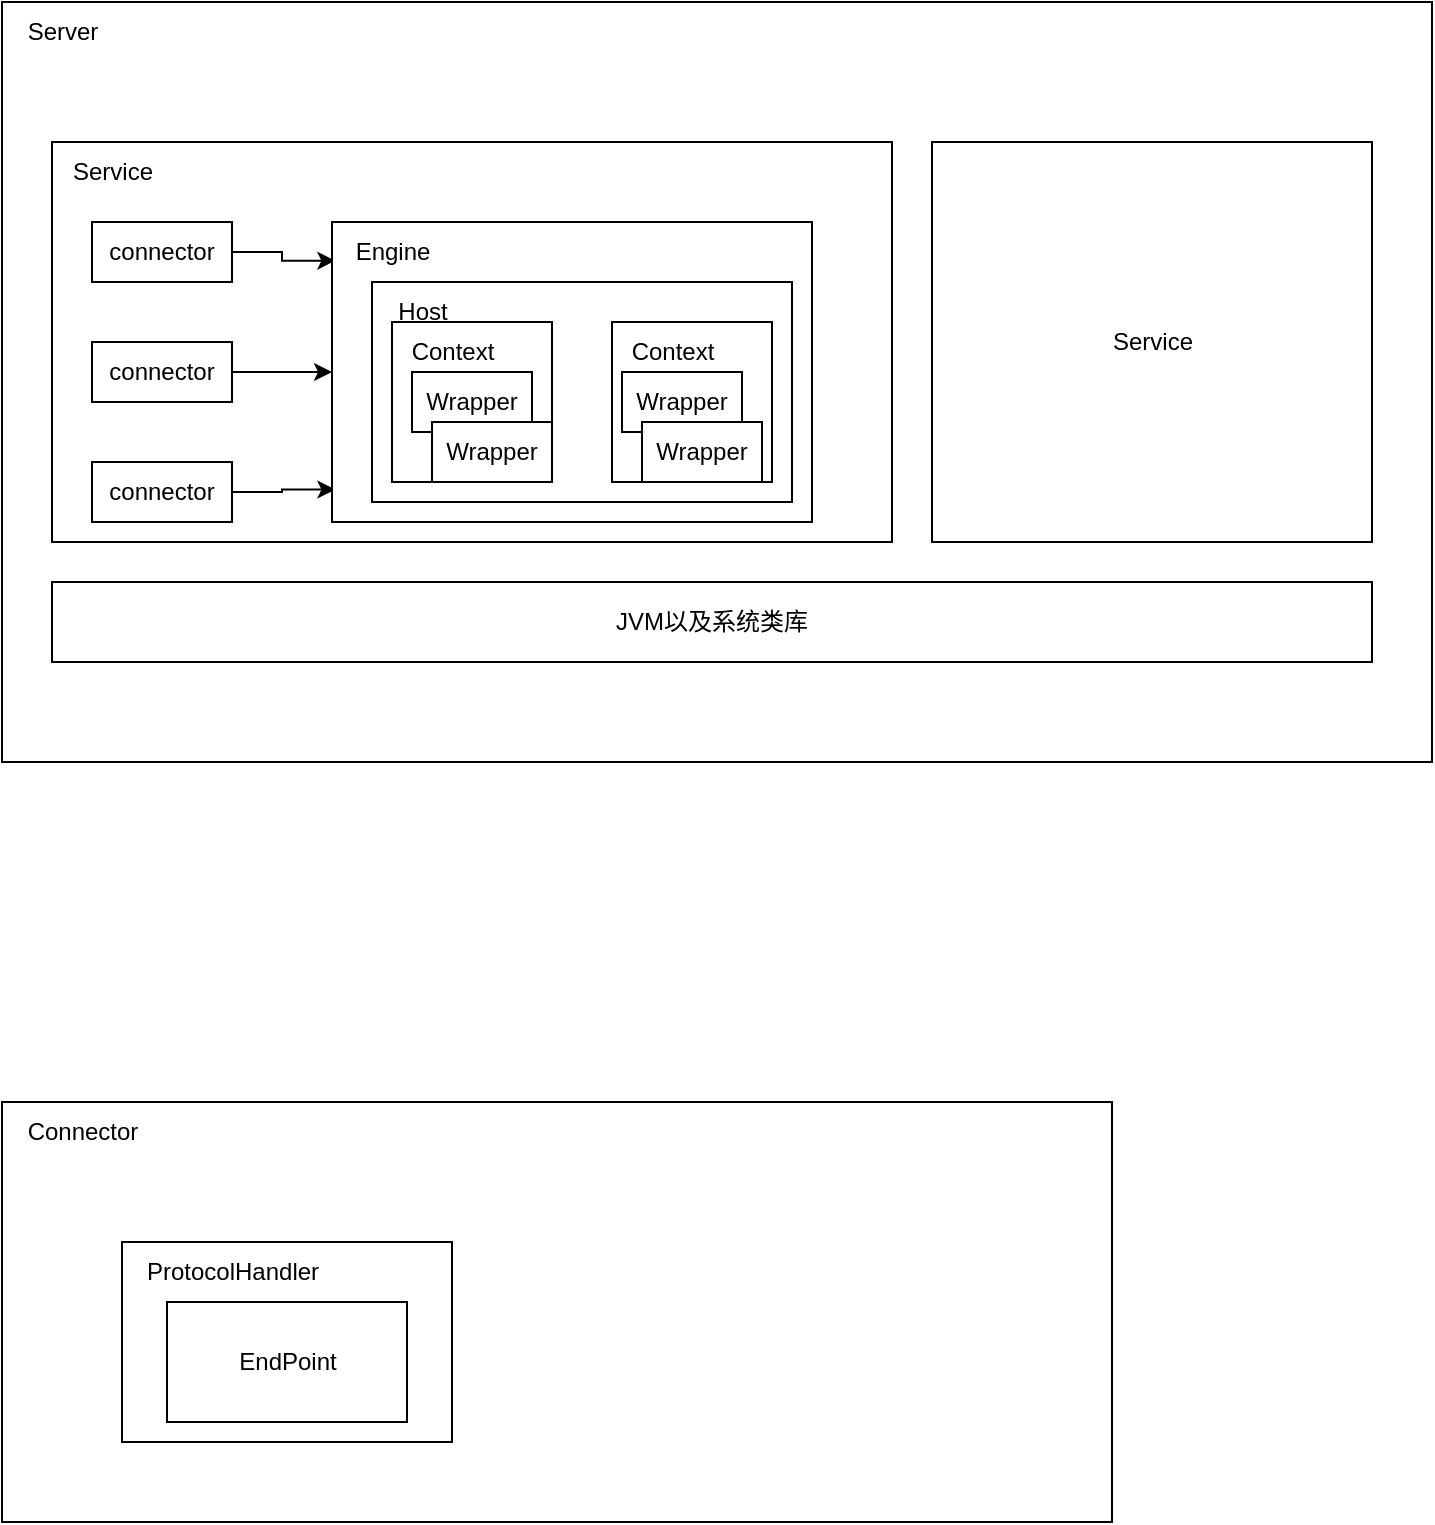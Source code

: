 <mxfile version="22.1.2" type="device" pages="2">
  <diagram name="整体架构" id="Xaob5p1O6HYe_lkoOgEr">
    <mxGraphModel dx="1194" dy="849" grid="1" gridSize="10" guides="1" tooltips="1" connect="1" arrows="1" fold="1" page="1" pageScale="1" pageWidth="827" pageHeight="1169" math="0" shadow="0">
      <root>
        <mxCell id="0" />
        <mxCell id="1" parent="0" />
        <mxCell id="Hf1JltHW2NQxQIV6Z9HE-2" value="" style="whiteSpace=wrap;html=1;" parent="1" vertex="1">
          <mxGeometry x="95" y="210" width="715" height="380" as="geometry" />
        </mxCell>
        <mxCell id="Hf1JltHW2NQxQIV6Z9HE-3" value="Server" style="text;html=1;align=center;verticalAlign=middle;resizable=0;points=[];autosize=1;strokeColor=none;fillColor=none;" parent="1" vertex="1">
          <mxGeometry x="95" y="210" width="60" height="30" as="geometry" />
        </mxCell>
        <mxCell id="Hf1JltHW2NQxQIV6Z9HE-4" value="" style="whiteSpace=wrap;html=1;" parent="1" vertex="1">
          <mxGeometry x="120" y="280" width="420" height="200" as="geometry" />
        </mxCell>
        <mxCell id="Hf1JltHW2NQxQIV6Z9HE-5" value="Service" style="text;html=1;align=center;verticalAlign=middle;resizable=0;points=[];autosize=1;strokeColor=none;fillColor=none;" parent="1" vertex="1">
          <mxGeometry x="120" y="280" width="60" height="30" as="geometry" />
        </mxCell>
        <mxCell id="Hf1JltHW2NQxQIV6Z9HE-10" style="edgeStyle=orthogonalEdgeStyle;rounded=0;orthogonalLoop=1;jettySize=auto;html=1;entryX=0.007;entryY=0.129;entryDx=0;entryDy=0;entryPerimeter=0;" parent="1" source="Hf1JltHW2NQxQIV6Z9HE-6" target="Hf1JltHW2NQxQIV6Z9HE-9" edge="1">
          <mxGeometry relative="1" as="geometry" />
        </mxCell>
        <mxCell id="Hf1JltHW2NQxQIV6Z9HE-6" value="connector" style="whiteSpace=wrap;html=1;" parent="1" vertex="1">
          <mxGeometry x="140" y="320" width="70" height="30" as="geometry" />
        </mxCell>
        <mxCell id="Hf1JltHW2NQxQIV6Z9HE-11" style="edgeStyle=orthogonalEdgeStyle;rounded=0;orthogonalLoop=1;jettySize=auto;html=1;entryX=0;entryY=0.5;entryDx=0;entryDy=0;" parent="1" source="Hf1JltHW2NQxQIV6Z9HE-7" target="Hf1JltHW2NQxQIV6Z9HE-9" edge="1">
          <mxGeometry relative="1" as="geometry" />
        </mxCell>
        <mxCell id="Hf1JltHW2NQxQIV6Z9HE-7" value="connector" style="whiteSpace=wrap;html=1;" parent="1" vertex="1">
          <mxGeometry x="140" y="380" width="70" height="30" as="geometry" />
        </mxCell>
        <mxCell id="Hf1JltHW2NQxQIV6Z9HE-12" style="edgeStyle=orthogonalEdgeStyle;rounded=0;orthogonalLoop=1;jettySize=auto;html=1;entryX=0.007;entryY=0.892;entryDx=0;entryDy=0;entryPerimeter=0;" parent="1" source="Hf1JltHW2NQxQIV6Z9HE-8" target="Hf1JltHW2NQxQIV6Z9HE-9" edge="1">
          <mxGeometry relative="1" as="geometry" />
        </mxCell>
        <mxCell id="Hf1JltHW2NQxQIV6Z9HE-8" value="connector" style="whiteSpace=wrap;html=1;" parent="1" vertex="1">
          <mxGeometry x="140" y="440" width="70" height="30" as="geometry" />
        </mxCell>
        <mxCell id="Hf1JltHW2NQxQIV6Z9HE-9" value="" style="whiteSpace=wrap;html=1;" parent="1" vertex="1">
          <mxGeometry x="260" y="320" width="240" height="150" as="geometry" />
        </mxCell>
        <mxCell id="Hf1JltHW2NQxQIV6Z9HE-13" value="Engine" style="text;html=1;align=center;verticalAlign=middle;resizable=0;points=[];autosize=1;strokeColor=none;fillColor=none;" parent="1" vertex="1">
          <mxGeometry x="260" y="320" width="60" height="30" as="geometry" />
        </mxCell>
        <mxCell id="Hf1JltHW2NQxQIV6Z9HE-20" value="" style="whiteSpace=wrap;html=1;" parent="1" vertex="1">
          <mxGeometry x="560" y="280" width="220" height="200" as="geometry" />
        </mxCell>
        <mxCell id="Hf1JltHW2NQxQIV6Z9HE-21" value="Service" style="text;html=1;align=center;verticalAlign=middle;resizable=0;points=[];autosize=1;strokeColor=none;fillColor=none;" parent="1" vertex="1">
          <mxGeometry x="640" y="365" width="60" height="30" as="geometry" />
        </mxCell>
        <mxCell id="Hf1JltHW2NQxQIV6Z9HE-26" value="" style="whiteSpace=wrap;html=1;" parent="1" vertex="1">
          <mxGeometry x="280" y="350" width="210" height="110" as="geometry" />
        </mxCell>
        <mxCell id="Hf1JltHW2NQxQIV6Z9HE-14" value="" style="whiteSpace=wrap;html=1;" parent="1" vertex="1">
          <mxGeometry x="290" y="370" width="80" height="80" as="geometry" />
        </mxCell>
        <mxCell id="Hf1JltHW2NQxQIV6Z9HE-17" value="" style="whiteSpace=wrap;html=1;" parent="1" vertex="1">
          <mxGeometry x="400" y="370" width="80" height="80" as="geometry" />
        </mxCell>
        <mxCell id="Hf1JltHW2NQxQIV6Z9HE-18" value="Context" style="text;html=1;align=center;verticalAlign=middle;resizable=0;points=[];autosize=1;strokeColor=none;fillColor=none;" parent="1" vertex="1">
          <mxGeometry x="290" y="370" width="60" height="30" as="geometry" />
        </mxCell>
        <mxCell id="Hf1JltHW2NQxQIV6Z9HE-19" value="Context" style="text;html=1;align=center;verticalAlign=middle;resizable=0;points=[];autosize=1;strokeColor=none;fillColor=none;" parent="1" vertex="1">
          <mxGeometry x="400" y="370" width="60" height="30" as="geometry" />
        </mxCell>
        <mxCell id="Hf1JltHW2NQxQIV6Z9HE-22" value="Wrapper" style="whiteSpace=wrap;html=1;" parent="1" vertex="1">
          <mxGeometry x="405" y="395" width="60" height="30" as="geometry" />
        </mxCell>
        <mxCell id="Hf1JltHW2NQxQIV6Z9HE-23" value="Wrapper" style="whiteSpace=wrap;html=1;" parent="1" vertex="1">
          <mxGeometry x="415" y="420" width="60" height="30" as="geometry" />
        </mxCell>
        <mxCell id="Hf1JltHW2NQxQIV6Z9HE-24" value="Wrapper" style="whiteSpace=wrap;html=1;" parent="1" vertex="1">
          <mxGeometry x="300" y="395" width="60" height="30" as="geometry" />
        </mxCell>
        <mxCell id="Hf1JltHW2NQxQIV6Z9HE-25" value="Wrapper" style="whiteSpace=wrap;html=1;" parent="1" vertex="1">
          <mxGeometry x="310" y="420" width="60" height="30" as="geometry" />
        </mxCell>
        <mxCell id="Hf1JltHW2NQxQIV6Z9HE-27" value="Host" style="text;html=1;align=center;verticalAlign=middle;resizable=0;points=[];autosize=1;strokeColor=none;fillColor=none;" parent="1" vertex="1">
          <mxGeometry x="280" y="350" width="50" height="30" as="geometry" />
        </mxCell>
        <mxCell id="Hf1JltHW2NQxQIV6Z9HE-28" value="JVM以及系统类库" style="whiteSpace=wrap;html=1;" parent="1" vertex="1">
          <mxGeometry x="120" y="500" width="660" height="40" as="geometry" />
        </mxCell>
        <mxCell id="Hf1JltHW2NQxQIV6Z9HE-29" value="" style="whiteSpace=wrap;html=1;" parent="1" vertex="1">
          <mxGeometry x="95" y="760" width="555" height="210" as="geometry" />
        </mxCell>
        <mxCell id="TikzbFRb-H1W7CV0C78E-1" value="Connector" style="text;html=1;align=center;verticalAlign=middle;resizable=0;points=[];autosize=1;strokeColor=none;fillColor=none;" parent="1" vertex="1">
          <mxGeometry x="95" y="760" width="80" height="30" as="geometry" />
        </mxCell>
        <mxCell id="TikzbFRb-H1W7CV0C78E-2" value="" style="whiteSpace=wrap;html=1;" parent="1" vertex="1">
          <mxGeometry x="155" y="830" width="165" height="100" as="geometry" />
        </mxCell>
        <mxCell id="TikzbFRb-H1W7CV0C78E-3" value="ProtocolHandler" style="text;html=1;align=center;verticalAlign=middle;resizable=0;points=[];autosize=1;strokeColor=none;fillColor=none;" parent="1" vertex="1">
          <mxGeometry x="155" y="830" width="110" height="30" as="geometry" />
        </mxCell>
        <mxCell id="TikzbFRb-H1W7CV0C78E-4" value="EndPoint" style="whiteSpace=wrap;html=1;" parent="1" vertex="1">
          <mxGeometry x="177.5" y="860" width="120" height="60" as="geometry" />
        </mxCell>
      </root>
    </mxGraphModel>
  </diagram>
  <diagram id="V9BeUAu-K0avK4gJ4mNt" name="类加载">
    <mxGraphModel dx="1194" dy="849" grid="1" gridSize="10" guides="1" tooltips="1" connect="1" arrows="1" fold="1" page="1" pageScale="1" pageWidth="2339" pageHeight="3300" math="0" shadow="0">
      <root>
        <mxCell id="0" />
        <mxCell id="1" parent="0" />
        <mxCell id="nq74qZHcewObgNKh5sdy-4" style="edgeStyle=orthogonalEdgeStyle;rounded=0;orthogonalLoop=1;jettySize=auto;html=1;entryX=0.5;entryY=0;entryDx=0;entryDy=0;" parent="1" source="nq74qZHcewObgNKh5sdy-1" target="nq74qZHcewObgNKh5sdy-2" edge="1">
          <mxGeometry relative="1" as="geometry" />
        </mxCell>
        <mxCell id="nq74qZHcewObgNKh5sdy-1" value="Bootstrap Class Loader" style="whiteSpace=wrap;html=1;fillColor=#dae8fc;strokeColor=#6c8ebf;" parent="1" vertex="1">
          <mxGeometry x="400" y="200" width="190" height="60" as="geometry" />
        </mxCell>
        <mxCell id="nq74qZHcewObgNKh5sdy-5" style="edgeStyle=orthogonalEdgeStyle;rounded=0;orthogonalLoop=1;jettySize=auto;html=1;entryX=0.5;entryY=0;entryDx=0;entryDy=0;" parent="1" source="nq74qZHcewObgNKh5sdy-2" target="nq74qZHcewObgNKh5sdy-3" edge="1">
          <mxGeometry relative="1" as="geometry" />
        </mxCell>
        <mxCell id="nq74qZHcewObgNKh5sdy-2" value="Extension Class Loader" style="whiteSpace=wrap;html=1;fillColor=#dae8fc;strokeColor=#6c8ebf;" parent="1" vertex="1">
          <mxGeometry x="400" y="340" width="190" height="60" as="geometry" />
        </mxCell>
        <mxCell id="nq74qZHcewObgNKh5sdy-9" style="edgeStyle=orthogonalEdgeStyle;rounded=0;orthogonalLoop=1;jettySize=auto;html=1;entryX=0.5;entryY=0;entryDx=0;entryDy=0;" parent="1" source="nq74qZHcewObgNKh5sdy-3" target="nq74qZHcewObgNKh5sdy-8" edge="1">
          <mxGeometry relative="1" as="geometry" />
        </mxCell>
        <mxCell id="nq74qZHcewObgNKh5sdy-3" value="Application Class Loader" style="whiteSpace=wrap;html=1;fillColor=#dae8fc;strokeColor=#6c8ebf;" parent="1" vertex="1">
          <mxGeometry x="400" y="480" width="190" height="60" as="geometry" />
        </mxCell>
        <mxCell id="nq74qZHcewObgNKh5sdy-6" value="" style="shape=curlyBracket;whiteSpace=wrap;html=1;rounded=1;flipH=1;labelPosition=right;verticalLabelPosition=middle;align=left;verticalAlign=middle;" parent="1" vertex="1">
          <mxGeometry x="640" y="220" width="20" height="290" as="geometry" />
        </mxCell>
        <mxCell id="nq74qZHcewObgNKh5sdy-7" value="JavaSE 系统固定类加载器" style="text;html=1;align=center;verticalAlign=middle;resizable=0;points=[];autosize=1;strokeColor=none;fillColor=none;" parent="1" vertex="1">
          <mxGeometry x="680" y="350" width="160" height="30" as="geometry" />
        </mxCell>
        <mxCell id="nq74qZHcewObgNKh5sdy-12" style="edgeStyle=orthogonalEdgeStyle;rounded=0;orthogonalLoop=1;jettySize=auto;html=1;exitX=0.25;exitY=1;exitDx=0;exitDy=0;entryX=0.5;entryY=0;entryDx=0;entryDy=0;" parent="1" source="nq74qZHcewObgNKh5sdy-8" target="nq74qZHcewObgNKh5sdy-10" edge="1">
          <mxGeometry relative="1" as="geometry" />
        </mxCell>
        <mxCell id="nq74qZHcewObgNKh5sdy-13" style="edgeStyle=orthogonalEdgeStyle;rounded=0;orthogonalLoop=1;jettySize=auto;html=1;exitX=0.75;exitY=1;exitDx=0;exitDy=0;entryX=0.5;entryY=0;entryDx=0;entryDy=0;" parent="1" source="nq74qZHcewObgNKh5sdy-8" target="nq74qZHcewObgNKh5sdy-11" edge="1">
          <mxGeometry relative="1" as="geometry" />
        </mxCell>
        <mxCell id="nq74qZHcewObgNKh5sdy-8" value="Common Class Loader" style="whiteSpace=wrap;html=1;fillColor=#f8cecc;strokeColor=#b85450;" parent="1" vertex="1">
          <mxGeometry x="400" y="620" width="190" height="60" as="geometry" />
        </mxCell>
        <mxCell id="nq74qZHcewObgNKh5sdy-10" value="Catalina Class Loader" style="whiteSpace=wrap;html=1;fillColor=#f8cecc;strokeColor=#b85450;" parent="1" vertex="1">
          <mxGeometry x="240" y="770" width="190" height="60" as="geometry" />
        </mxCell>
        <mxCell id="nq74qZHcewObgNKh5sdy-18" style="edgeStyle=orthogonalEdgeStyle;rounded=0;orthogonalLoop=1;jettySize=auto;html=1;exitX=0.25;exitY=1;exitDx=0;exitDy=0;entryX=0.5;entryY=0;entryDx=0;entryDy=0;" parent="1" source="nq74qZHcewObgNKh5sdy-11" target="nq74qZHcewObgNKh5sdy-16" edge="1">
          <mxGeometry relative="1" as="geometry" />
        </mxCell>
        <mxCell id="nq74qZHcewObgNKh5sdy-19" style="edgeStyle=orthogonalEdgeStyle;rounded=0;orthogonalLoop=1;jettySize=auto;html=1;exitX=0.75;exitY=1;exitDx=0;exitDy=0;" parent="1" source="nq74qZHcewObgNKh5sdy-11" target="nq74qZHcewObgNKh5sdy-17" edge="1">
          <mxGeometry relative="1" as="geometry" />
        </mxCell>
        <mxCell id="nq74qZHcewObgNKh5sdy-11" value="Shared Class Loader" style="whiteSpace=wrap;html=1;fillColor=#f8cecc;strokeColor=#b85450;" parent="1" vertex="1">
          <mxGeometry x="555" y="770" width="190" height="60" as="geometry" />
        </mxCell>
        <mxCell id="nq74qZHcewObgNKh5sdy-14" value="" style="shape=curlyBracket;whiteSpace=wrap;html=1;rounded=1;flipH=1;labelPosition=right;verticalLabelPosition=middle;align=left;verticalAlign=middle;" parent="1" vertex="1">
          <mxGeometry x="1000" y="650" width="20" height="330" as="geometry" />
        </mxCell>
        <mxCell id="nq74qZHcewObgNKh5sdy-15" value="Tomcat 类加载器" style="text;html=1;align=center;verticalAlign=middle;resizable=0;points=[];autosize=1;strokeColor=none;fillColor=none;" parent="1" vertex="1">
          <mxGeometry x="1030" y="800" width="110" height="30" as="geometry" />
        </mxCell>
        <mxCell id="nq74qZHcewObgNKh5sdy-16" value="Webapp1 Class Loader" style="whiteSpace=wrap;html=1;fillColor=#f8cecc;strokeColor=#b85450;" parent="1" vertex="1">
          <mxGeometry x="420" y="940" width="190" height="60" as="geometry" />
        </mxCell>
        <mxCell id="nq74qZHcewObgNKh5sdy-17" value="Webapp2 Class Loader" style="whiteSpace=wrap;html=1;fillColor=#f8cecc;strokeColor=#b85450;" parent="1" vertex="1">
          <mxGeometry x="720" y="940" width="190" height="60" as="geometry" />
        </mxCell>
      </root>
    </mxGraphModel>
  </diagram>
</mxfile>
